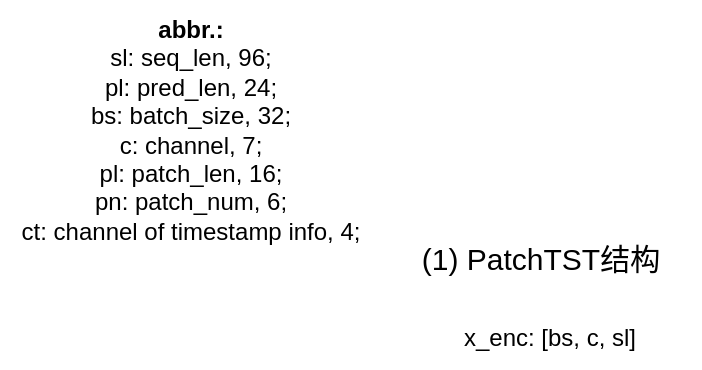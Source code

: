 <mxfile version="24.0.7" type="github">
  <diagram name="第 1 页" id="YpbiSjG1CCVhTUE82v4j">
    <mxGraphModel dx="655" dy="361" grid="1" gridSize="10" guides="1" tooltips="1" connect="1" arrows="1" fold="1" page="1" pageScale="1" pageWidth="1169" pageHeight="827" math="0" shadow="0">
      <root>
        <mxCell id="0" />
        <mxCell id="1" parent="0" />
        <mxCell id="ngQ9yRomgQoD0f1Z9IKM-2" value="x_enc: [bs, c, sl]" style="text;html=1;align=center;verticalAlign=middle;whiteSpace=wrap;rounded=0;" vertex="1" parent="1">
          <mxGeometry x="225" y="534" width="150" height="30" as="geometry" />
        </mxCell>
        <mxCell id="ngQ9yRomgQoD0f1Z9IKM-3" value="&lt;font style=&quot;font-size: 15px;&quot;&gt;(1) PatchTST结构&lt;/font&gt;" style="text;html=1;align=center;verticalAlign=middle;resizable=0;points=[];autosize=1;strokeColor=none;fillColor=none;" vertex="1" parent="1">
          <mxGeometry x="225" y="494" width="140" height="30" as="geometry" />
        </mxCell>
        <mxCell id="ngQ9yRomgQoD0f1Z9IKM-4" value="&lt;b&gt;abbr.:&lt;/b&gt;&lt;div&gt;sl: seq_len, 96;&lt;/div&gt;&lt;div&gt;pl: pred_len, 24;&lt;/div&gt;&lt;div&gt;bs: batch_size, 32;&lt;/div&gt;&lt;div&gt;c: channel, 7;&lt;/div&gt;&lt;div&gt;pl: patch_len, 16;&lt;/div&gt;&lt;div&gt;pn: patch_num, 6;&lt;/div&gt;&lt;div&gt;ct: channel of timestamp info, 4;&lt;/div&gt;" style="text;html=1;align=center;verticalAlign=middle;resizable=0;points=[];autosize=1;strokeColor=none;fillColor=none;" vertex="1" parent="1">
          <mxGeometry x="25" y="380" width="190" height="130" as="geometry" />
        </mxCell>
      </root>
    </mxGraphModel>
  </diagram>
</mxfile>
